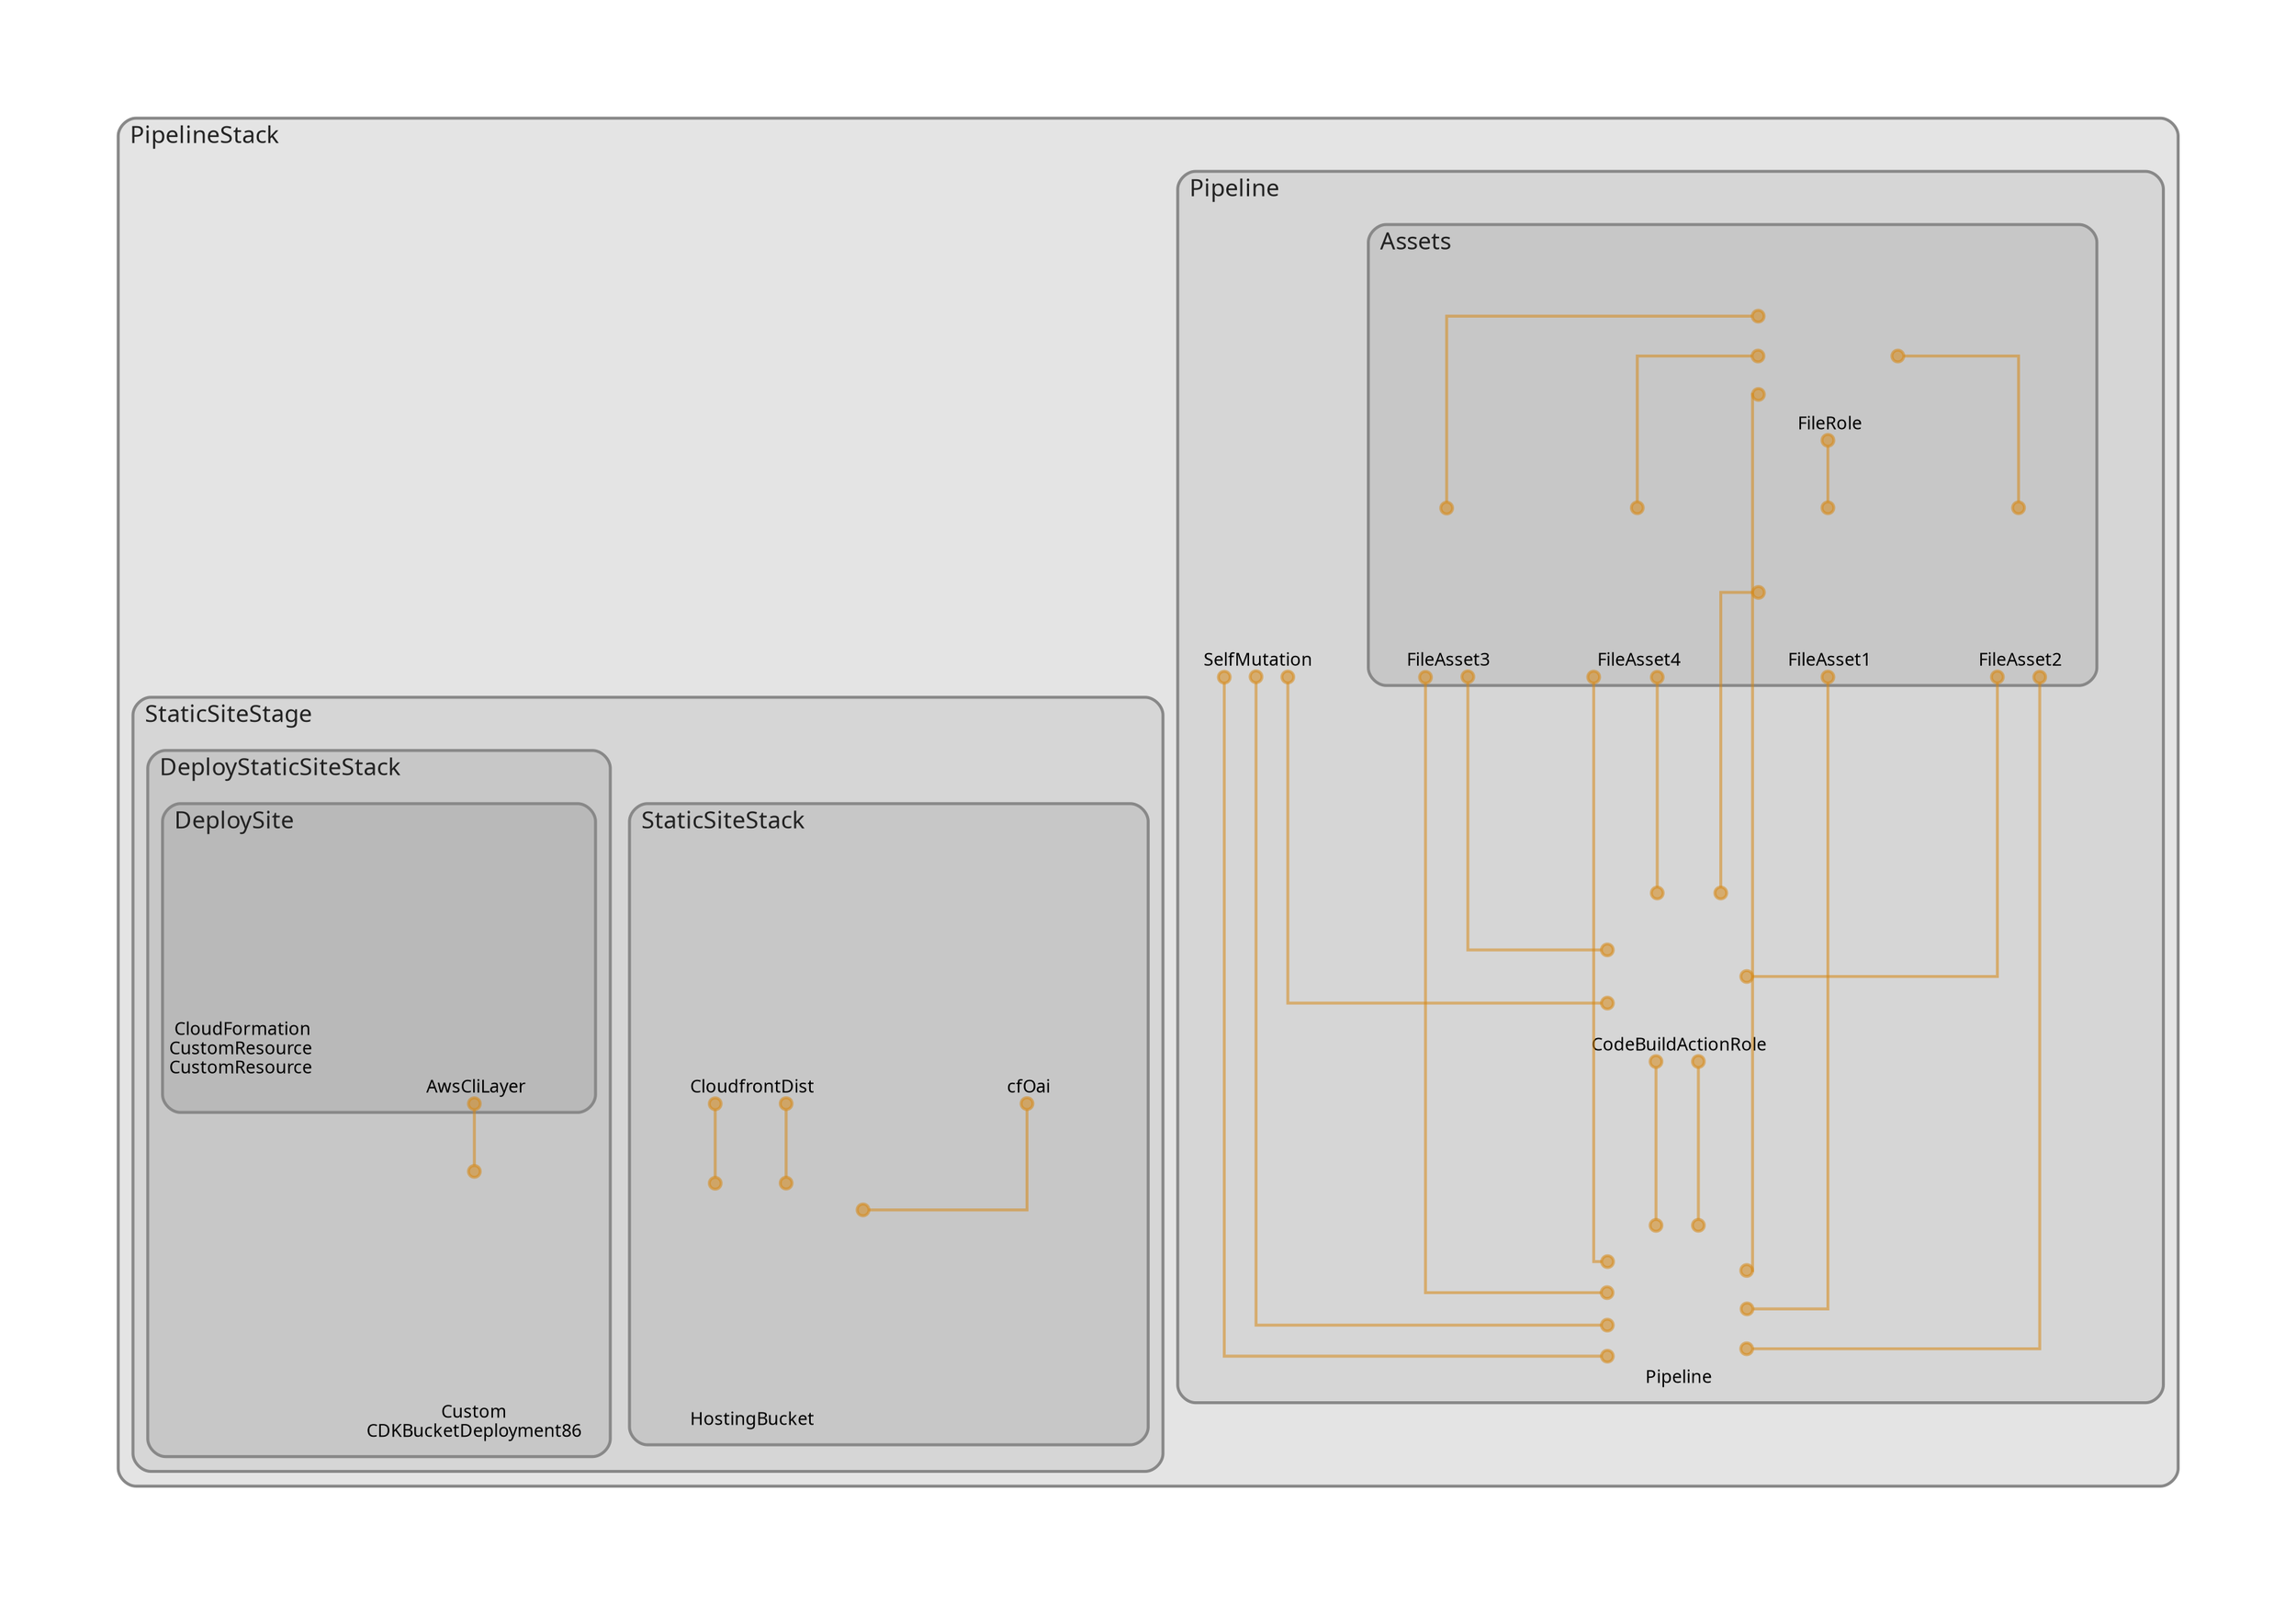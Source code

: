 digraph "Diagram" {
  splines = "ortho";
  pad = "1.0";
  nodesep = "0.60";
  ranksep = "0.75";
  fontname = "Sans-Serif";
  fontsize = "15";
  dpi = "200";
  rankdir = "BT";
  compound = "true";
  fontcolor = "#222222";
  edge [
    color = "#D5871488",
    penwidth = 2,
    arrowhead = "dot",
    arrowtail = "dot",
  ];
  node [
    shape = "box",
    style = "rounded",
    fixedsize = true,
    width = 1.7,
    height = 1.7,
    labelloc = "c",
    imagescale = true,
    fontname = "Sans-Serif",
    fontsize = 8,
    margin = 8,
  ];
  subgraph "PipelineStack" {
    subgraph "cluster-SubGraph.PipelineStack" {
      graph [
        label = "PipelineStack",
        labelloc = "b",
        labeljust = "l",
        margin = "10",
        fontsize = "16",
        penwidth = "2",
        pencolor = "#888888",
        style = "filled,rounded",
        fillcolor = "#e4e4e4",
      ];
      subgraph "cluster-SubGraph.Pipeline" {
        graph [
          label = "Pipeline",
          labelloc = "b",
          labeljust = "l",
          margin = "10",
          fontsize = "16",
          penwidth = "2",
          pencolor = "#888888",
          style = "filled,rounded",
          fillcolor = "#d6d6d6",
        ];
        "PipelineStack/Pipeline/Pipeline" [
          label = " Pipeline",
          fontsize = 12,
          image = "/home/bry/.npm/_npx/b98735c91b702b55/node_modules/cdk-dia/icons/aws/Service/Arch_Developer- Tools/64/Arch_AWS-CodePipeline_64@5x.png",
          imagescale = "true",
          imagepos = "tc",
          penwidth = "0",
          shape = "node",
          fixedsize = "true",
          labelloc = "b",
          width = 1.2,
          height = 1.466,
        ];
        "PipelineStack/Pipeline/CodeBuildActionRole" [
          label = " CodeBuildActionRole",
          fontsize = 12,
          image = "/home/bry/.npm/_npx/b98735c91b702b55/node_modules/cdk-dia/icons/aws/Service/Arch_Security-Identity-Compliance/64/Arch_AWS-Identity-and-Access-Management_64@5x.png",
          imagescale = "true",
          imagepos = "tc",
          penwidth = "0",
          shape = "node",
          fixedsize = "true",
          labelloc = "b",
          width = 1.2,
          height = 1.466,
        ];
        "PipelineStack/Pipeline/UpdatePipeline/SelfMutation" [
          label = " SelfMutation",
          fontsize = 12,
          image = "/home/bry/.npm/_npx/b98735c91b702b55/node_modules/cdk-dia/icons/aws/Service/Arch_Developer- Tools/64/Arch_Amazon-CodeBuild_64@5x.png",
          imagescale = "true",
          imagepos = "tc",
          penwidth = "0",
          shape = "node",
          fixedsize = "true",
          labelloc = "b",
          width = 1.2,
          height = 1.466,
        ];
        subgraph "cluster-SubGraph.Assets" {
          graph [
            label = "Assets",
            labelloc = "b",
            labeljust = "l",
            margin = "10",
            fontsize = "16",
            penwidth = "2",
            pencolor = "#888888",
            style = "filled,rounded",
            fillcolor = "#c7c7c7",
          ];
          "PipelineStack/Pipeline/Assets/FileRole" [
            label = " FileRole",
            fontsize = 12,
            image = "/home/bry/.npm/_npx/b98735c91b702b55/node_modules/cdk-dia/icons/aws/Service/Arch_Security-Identity-Compliance/64/Arch_AWS-Identity-and-Access-Management_64@5x.png",
            imagescale = "true",
            imagepos = "tc",
            penwidth = "0",
            shape = "node",
            fixedsize = "true",
            labelloc = "b",
            width = 1.2,
            height = 1.466,
          ];
          "PipelineStack/Pipeline/Assets/FileAsset1" [
            label = " FileAsset1",
            fontsize = 12,
            image = "/home/bry/.npm/_npx/b98735c91b702b55/node_modules/cdk-dia/icons/aws/Service/Arch_Developer- Tools/64/Arch_Amazon-CodeBuild_64@5x.png",
            imagescale = "true",
            imagepos = "tc",
            penwidth = "0",
            shape = "node",
            fixedsize = "true",
            labelloc = "b",
            width = 1.2,
            height = 1.466,
          ];
          "PipelineStack/Pipeline/Assets/FileAsset2" [
            label = " FileAsset2",
            fontsize = 12,
            image = "/home/bry/.npm/_npx/b98735c91b702b55/node_modules/cdk-dia/icons/aws/Service/Arch_Developer- Tools/64/Arch_Amazon-CodeBuild_64@5x.png",
            imagescale = "true",
            imagepos = "tc",
            penwidth = "0",
            shape = "node",
            fixedsize = "true",
            labelloc = "b",
            width = 1.2,
            height = 1.466,
          ];
          "PipelineStack/Pipeline/Assets/FileAsset3" [
            label = " FileAsset3",
            fontsize = 12,
            image = "/home/bry/.npm/_npx/b98735c91b702b55/node_modules/cdk-dia/icons/aws/Service/Arch_Developer- Tools/64/Arch_Amazon-CodeBuild_64@5x.png",
            imagescale = "true",
            imagepos = "tc",
            penwidth = "0",
            shape = "node",
            fixedsize = "true",
            labelloc = "b",
            width = 1.2,
            height = 1.466,
          ];
          "PipelineStack/Pipeline/Assets/FileAsset4" [
            label = " FileAsset4",
            fontsize = 12,
            image = "/home/bry/.npm/_npx/b98735c91b702b55/node_modules/cdk-dia/icons/aws/Service/Arch_Developer- Tools/64/Arch_Amazon-CodeBuild_64@5x.png",
            imagescale = "true",
            imagepos = "tc",
            penwidth = "0",
            shape = "node",
            fixedsize = "true",
            labelloc = "b",
            width = 1.2,
            height = 1.466,
          ];
        }
      }
      subgraph "cluster-SubGraph.StaticSiteStage" {
        graph [
          label = "StaticSiteStage",
          labelloc = "b",
          labeljust = "l",
          margin = "10",
          fontsize = "16",
          penwidth = "2",
          pencolor = "#888888",
          style = "filled,rounded",
          fillcolor = "#d6d6d6",
        ];
        subgraph "cluster-SubGraph.StaticSiteStack" {
          graph [
            label = "StaticSiteStack",
            labelloc = "b",
            labeljust = "l",
            margin = "10",
            fontsize = "16",
            penwidth = "2",
            pencolor = "#888888",
            style = "filled,rounded",
            fillcolor = "#c7c7c7",
          ];
          "PipelineStack/StaticSiteStage/StaticSiteStack/HostingBucket" [
            label = " HostingBucket",
            fontsize = 12,
            image = "/home/bry/.npm/_npx/b98735c91b702b55/node_modules/cdk-dia/icons/aws/Service/Arch_Storage/64/Arch_Amazon-S3-Standard_64@5x.png",
            imagescale = "true",
            imagepos = "tc",
            penwidth = "0",
            shape = "node",
            fixedsize = "true",
            labelloc = "b",
            width = 2,
            height = 2.266,
          ];
          "PipelineStack/StaticSiteStage/StaticSiteStack/cfOai" [
            label = " cfOai",
            fontsize = 12,
            image = "/home/bry/.npm/_npx/b98735c91b702b55/node_modules/cdk-dia/icons/aws/Resource/Res_Security-Identity-and-Compliance/Res_48_Dark/Res_AWS-Identity-Access-Management_Permissions_48_Dark_gen.png",
            imagescale = "true",
            imagepos = "tc",
            penwidth = "0",
            shape = "node",
            fixedsize = "true",
            labelloc = "b",
            width = 2,
            height = 2.266,
          ];
          "PipelineStack/StaticSiteStage/StaticSiteStack/CloudfrontDist" [
            label = " CloudfrontDist",
            fontsize = 12,
            image = "/home/bry/.npm/_npx/b98735c91b702b55/node_modules/cdk-dia/icons/aws/Service/Arch_Networking-Content/64/Arch_Amazon-CloudFront_64@5x.png",
            imagescale = "true",
            imagepos = "tc",
            penwidth = "0",
            shape = "node",
            fixedsize = "true",
            labelloc = "b",
            width = 2,
            height = 2.266,
          ];
        }
        subgraph "cluster-SubGraph.DeployStaticSiteStack" {
          graph [
            label = "DeployStaticSiteStack",
            labelloc = "b",
            labeljust = "l",
            margin = "10",
            fontsize = "16",
            penwidth = "2",
            pencolor = "#888888",
            style = "filled,rounded",
            fillcolor = "#c7c7c7",
          ];
          "PipelineStack/StaticSiteStage/DeployStaticSiteStack/Custom__CDKBucketDeployment8693BB64968944B69AAFB0CC9EB8756C" [
            label = " Custom \nCDKBucketDeployment86",
            fontsize = 12,
            image = "/home/bry/.npm/_npx/b98735c91b702b55/node_modules/cdk-dia/icons/aws/Service/Arch_Compute/64/Arch_AWS-Lambda_64@5x.png",
            imagescale = "true",
            imagepos = "tc",
            penwidth = "0",
            shape = "node",
            fixedsize = "true",
            labelloc = "b",
            width = 2,
            height = 2.4819999999999998,
          ];
          subgraph "cluster-SubGraph.DeploySite" {
            graph [
              label = "DeploySite",
              labelloc = "b",
              labeljust = "l",
              margin = "10",
              fontsize = "16",
              penwidth = "2",
              pencolor = "#888888",
              style = "filled,rounded",
              fillcolor = "#b9b9b9",
            ];
            "PipelineStack/StaticSiteStage/DeployStaticSiteStack/DeploySite/AwsCliLayer" [
              label = " AwsCliLayer",
              fontsize = 12,
              image = "/home/bry/.npm/_npx/b98735c91b702b55/node_modules/cdk-dia/icons/aws/Service/Arch_Compute/64/Arch_AWS-Lambda_64@5x.png",
              imagescale = "true",
              imagepos = "tc",
              penwidth = "0",
              shape = "node",
              fixedsize = "true",
              labelloc = "b",
              width = 2,
              height = 2.266,
            ];
            "PipelineStack/StaticSiteStage/DeployStaticSiteStack/DeploySite/CustomResource" [
              label = " CloudFormation\nCustomResource\nCustomResource",
              fontsize = 12,
              image = "/home/bry/.npm/_npx/b98735c91b702b55/node_modules/cdk-dia/icons/aws/Service/Arch_Management-Governance/64/Arch_AWS-CloudFormation_64@5x.png",
              imagescale = "true",
              imagepos = "tc",
              penwidth = "0",
              shape = "node",
              fixedsize = "true",
              labelloc = "b",
              width = 1.2,
              height = 1.898,
            ];
          }
        }
      }
    }
  }
  "PipelineStack/Pipeline/Pipeline" -> "PipelineStack/Pipeline/CodeBuildActionRole" [
    dir = "both",
  ];
  "PipelineStack/Pipeline/Pipeline" -> "PipelineStack/Pipeline/UpdatePipeline/SelfMutation" [
    dir = "both",
  ];
  "PipelineStack/Pipeline/Pipeline" -> "PipelineStack/Pipeline/Assets/FileAsset1" [
    dir = "both",
  ];
  "PipelineStack/Pipeline/Pipeline" -> "PipelineStack/Pipeline/Assets/FileAsset2" [
    dir = "both",
  ];
  "PipelineStack/Pipeline/Pipeline" -> "PipelineStack/Pipeline/Assets/FileAsset3" [
    dir = "both",
  ];
  "PipelineStack/Pipeline/Pipeline" -> "PipelineStack/Pipeline/Assets/FileAsset4" [
    dir = "both",
  ];
  "PipelineStack/Pipeline/CodeBuildActionRole" -> "PipelineStack/Pipeline/Pipeline" [
    dir = "both",
  ];
  "PipelineStack/Pipeline/CodeBuildActionRole" -> "PipelineStack/Pipeline/UpdatePipeline/SelfMutation" [
    dir = "both",
  ];
  "PipelineStack/Pipeline/CodeBuildActionRole" -> "PipelineStack/Pipeline/Assets/FileAsset1" [
    dir = "both",
  ];
  "PipelineStack/Pipeline/CodeBuildActionRole" -> "PipelineStack/Pipeline/Assets/FileAsset2" [
    dir = "both",
  ];
  "PipelineStack/Pipeline/CodeBuildActionRole" -> "PipelineStack/Pipeline/Assets/FileAsset3" [
    dir = "both",
  ];
  "PipelineStack/Pipeline/CodeBuildActionRole" -> "PipelineStack/Pipeline/Assets/FileAsset4" [
    dir = "both",
  ];
  "PipelineStack/Pipeline/Assets/FileRole" -> "PipelineStack/Pipeline/Pipeline" [
    dir = "both",
  ];
  "PipelineStack/Pipeline/Assets/FileAsset1" -> "PipelineStack/Pipeline/Assets/FileRole" [
    dir = "both",
  ];
  "PipelineStack/Pipeline/Assets/FileAsset2" -> "PipelineStack/Pipeline/Assets/FileRole" [
    dir = "both",
  ];
  "PipelineStack/Pipeline/Assets/FileAsset3" -> "PipelineStack/Pipeline/Assets/FileRole" [
    dir = "both",
  ];
  "PipelineStack/Pipeline/Assets/FileAsset4" -> "PipelineStack/Pipeline/Assets/FileRole" [
    dir = "both",
  ];
  "PipelineStack/Pipeline/UpdatePipeline/SelfMutation" -> "PipelineStack/Pipeline/Pipeline" [
    dir = "both",
  ];
  "PipelineStack/StaticSiteStage/StaticSiteStack/HostingBucket" -> "PipelineStack/StaticSiteStage/StaticSiteStack/cfOai" [
    dir = "both",
  ];
  "PipelineStack/StaticSiteStage/StaticSiteStack/HostingBucket" -> "PipelineStack/StaticSiteStage/StaticSiteStack/CloudfrontDist" [
    dir = "both",
  ];
  "PipelineStack/StaticSiteStage/StaticSiteStack/CloudfrontDist" -> "PipelineStack/StaticSiteStage/StaticSiteStack/HostingBucket" [
    dir = "both",
  ];
  "PipelineStack/StaticSiteStage/DeployStaticSiteStack/Custom__CDKBucketDeployment8693BB64968944B69AAFB0CC9EB8756C" -> "PipelineStack/StaticSiteStage/DeployStaticSiteStack/DeploySite/AwsCliLayer" [
    dir = "both",
  ];
}